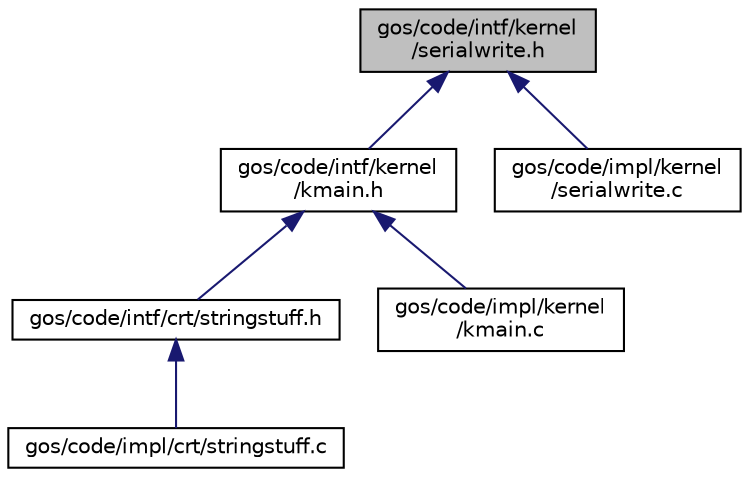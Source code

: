 digraph "gos/code/intf/kernel/serialwrite.h"
{
 // INTERACTIVE_SVG=YES
 // LATEX_PDF_SIZE
  edge [fontname="Helvetica",fontsize="10",labelfontname="Helvetica",labelfontsize="10"];
  node [fontname="Helvetica",fontsize="10",shape=record];
  Node1 [label="gos/code/intf/kernel\l/serialwrite.h",height=0.2,width=0.4,color="black", fillcolor="grey75", style="filled", fontcolor="black",tooltip="contains declarations for writing to our debug port! (which will be com1?)"];
  Node1 -> Node2 [dir="back",color="midnightblue",fontsize="10",style="solid",fontname="Helvetica"];
  Node2 [label="gos/code/intf/kernel\l/kmain.h",height=0.2,width=0.4,color="black", fillcolor="white", style="filled",URL="$kmain_8h.html",tooltip="File for what we include in the kmain.c file."];
  Node2 -> Node3 [dir="back",color="midnightblue",fontsize="10",style="solid",fontname="Helvetica"];
  Node3 [label="gos/code/intf/crt/stringstuff.h",height=0.2,width=0.4,color="black", fillcolor="white", style="filled",URL="$stringstuff_8h.html",tooltip="Everything to do with strings."];
  Node3 -> Node4 [dir="back",color="midnightblue",fontsize="10",style="solid",fontname="Helvetica"];
  Node4 [label="gos/code/impl/crt/stringstuff.c",height=0.2,width=0.4,color="black", fillcolor="white", style="filled",URL="$stringstuff_8c.html",tooltip="Implementation of all things string!"];
  Node2 -> Node5 [dir="back",color="midnightblue",fontsize="10",style="solid",fontname="Helvetica"];
  Node5 [label="gos/code/impl/kernel\l/kmain.c",height=0.2,width=0.4,color="black", fillcolor="white", style="filled",URL="$kmain_8c.html",tooltip="entry point for the operating system."];
  Node1 -> Node6 [dir="back",color="midnightblue",fontsize="10",style="solid",fontname="Helvetica"];
  Node6 [label="gos/code/impl/kernel\l/serialwrite.c",height=0.2,width=0.4,color="black", fillcolor="white", style="filled",URL="$serialwrite_8c.html",tooltip="implements writing to serial port"];
}
